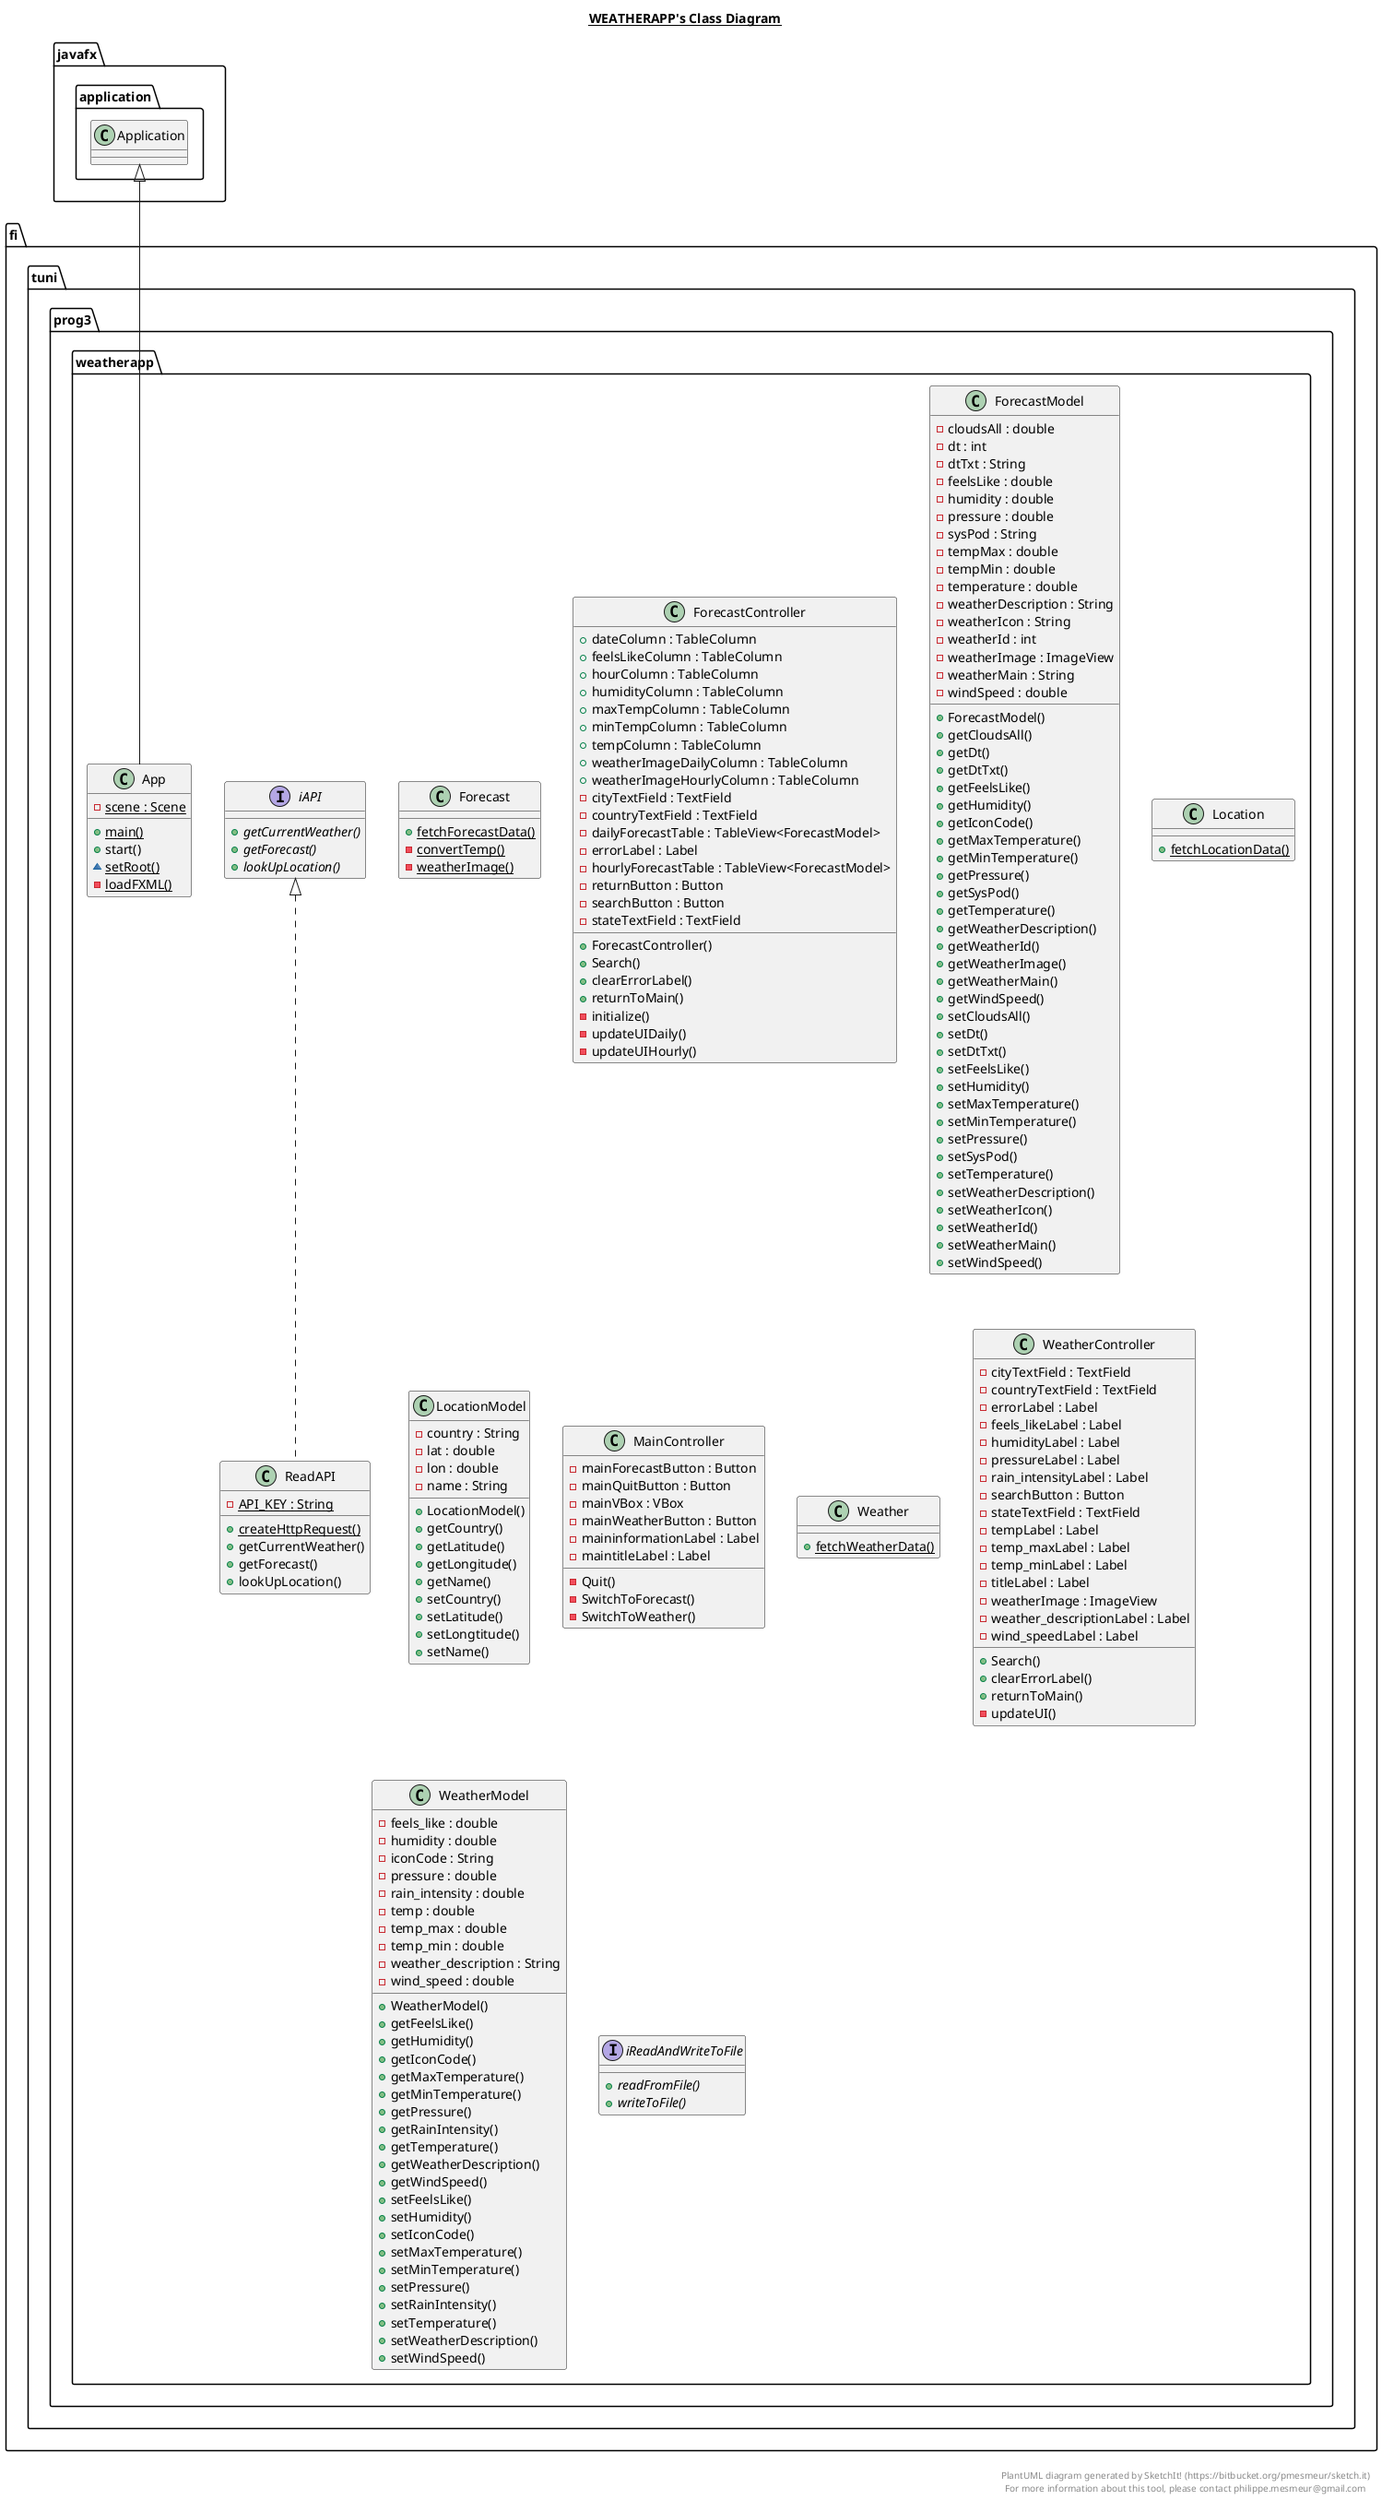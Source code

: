 @startuml

title __WEATHERAPP's Class Diagram__

class fi.tuni.prog3.weatherapp.App {
  {static} - scene : Scene
  {static} + main()
  + start()
  {static} ~ setRoot()
  {static} - loadFXML()
}

class fi.tuni.prog3.weatherapp.Forecast {
  {static} + fetchForecastData()
  {static} - convertTemp()
  {static} - weatherImage()
}

class fi.tuni.prog3.weatherapp.ForecastController {
  + dateColumn : TableColumn
  + feelsLikeColumn : TableColumn
  + hourColumn : TableColumn
  + humidityColumn : TableColumn
  + maxTempColumn : TableColumn
  + minTempColumn : TableColumn
  + tempColumn : TableColumn
  + weatherImageDailyColumn : TableColumn
  + weatherImageHourlyColumn : TableColumn
  - cityTextField : TextField
  - countryTextField : TextField
  - dailyForecastTable : TableView<ForecastModel>
  - errorLabel : Label
  - hourlyForecastTable : TableView<ForecastModel>
  - returnButton : Button
  - searchButton : Button
  - stateTextField : TextField
  + ForecastController()
  + Search()
  + clearErrorLabel()
  + returnToMain()
  - initialize()
  - updateUIDaily()
  - updateUIHourly()
}

class fi.tuni.prog3.weatherapp.ForecastModel {
  - cloudsAll : double
  - dt : int
  - dtTxt : String
  - feelsLike : double
  - humidity : double
  - pressure : double
  - sysPod : String
  - tempMax : double
  - tempMin : double
  - temperature : double
  - weatherDescription : String
  - weatherIcon : String
  - weatherId : int
  - weatherImage : ImageView
  - weatherMain : String
  - windSpeed : double
  + ForecastModel()
  + getCloudsAll()
  + getDt()
  + getDtTxt()
  + getFeelsLike()
  + getHumidity()
  + getIconCode()
  + getMaxTemperature()
  + getMinTemperature()
  + getPressure()
  + getSysPod()
  + getTemperature()
  + getWeatherDescription()
  + getWeatherId()
  + getWeatherImage()
  + getWeatherMain()
  + getWindSpeed()
  + setCloudsAll()
  + setDt()
  + setDtTxt()
  + setFeelsLike()
  + setHumidity()
  + setMaxTemperature()
  + setMinTemperature()
  + setPressure()
  + setSysPod()
  + setTemperature()
  + setWeatherDescription()
  + setWeatherIcon()
  + setWeatherId()
  + setWeatherMain()
  + setWindSpeed()
}

class fi.tuni.prog3.weatherapp.Location {
  {static} + fetchLocationData()
}

class fi.tuni.prog3.weatherapp.LocationModel {
  - country : String
  - lat : double
  - lon : double
  - name : String
  + LocationModel()
  + getCountry()
  + getLatitude()
  + getLongitude()
  + getName()
  + setCountry()
  + setLatitude()
  + setLongtitude()
  + setName()
}

class fi.tuni.prog3.weatherapp.MainController {
  - mainForecastButton : Button
  - mainQuitButton : Button
  - mainVBox : VBox
  - mainWeatherButton : Button
  - maininformationLabel : Label
  - maintitleLabel : Label
  - Quit()
  - SwitchToForecast()
  - SwitchToWeather()
}

class fi.tuni.prog3.weatherapp.ReadAPI {
  {static} - API_KEY : String
  {static} + createHttpRequest()
  + getCurrentWeather()
  + getForecast()
  + lookUpLocation()
}

class fi.tuni.prog3.weatherapp.Weather {
  {static} + fetchWeatherData()
}

class fi.tuni.prog3.weatherapp.WeatherController {
  - cityTextField : TextField
  - countryTextField : TextField
  - errorLabel : Label
  - feels_likeLabel : Label
  - humidityLabel : Label
  - pressureLabel : Label
  - rain_intensityLabel : Label
  - searchButton : Button
  - stateTextField : TextField
  - tempLabel : Label
  - temp_maxLabel : Label
  - temp_minLabel : Label
  - titleLabel : Label
  - weatherImage : ImageView
  - weather_descriptionLabel : Label
  - wind_speedLabel : Label
  + Search()
  + clearErrorLabel()
  + returnToMain()
  - updateUI()
}

class fi.tuni.prog3.weatherapp.WeatherModel {
  - feels_like : double
  - humidity : double
  - iconCode : String
  - pressure : double
  - rain_intensity : double
  - temp : double
  - temp_max : double
  - temp_min : double
  - weather_description : String
  - wind_speed : double
  + WeatherModel()
  + getFeelsLike()
  + getHumidity()
  + getIconCode()
  + getMaxTemperature()
  + getMinTemperature()
  + getPressure()
  + getRainIntensity()
  + getTemperature()
  + getWeatherDescription()
  + getWindSpeed()
  + setFeelsLike()
  + setHumidity()
  + setIconCode()
  + setMaxTemperature()
  + setMinTemperature()
  + setPressure()
  + setRainIntensity()
  + setTemperature()
  + setWeatherDescription()
  + setWindSpeed()
}

interface fi.tuni.prog3.weatherapp.iAPI {
  {abstract} + getCurrentWeather()
  {abstract} + getForecast()
  {abstract} + lookUpLocation()
}

interface fi.tuni.prog3.weatherapp.iReadAndWriteToFile {
  {abstract} + readFromFile()
  {abstract} + writeToFile()
}

fi.tuni.prog3.weatherapp.App -up-|> javafx.application.Application
fi.tuni.prog3.weatherapp.ReadAPI .up.|> fi.tuni.prog3.weatherapp.iAPI

right footer

PlantUML diagram generated by SketchIt! (https://bitbucket.org/pmesmeur/sketch.it)
For more information about this tool, please contact philippe.mesmeur@gmail.com
endfooter

@enduml

